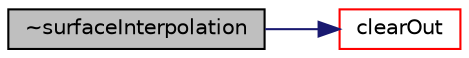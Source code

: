 digraph "~surfaceInterpolation"
{
  bgcolor="transparent";
  edge [fontname="Helvetica",fontsize="10",labelfontname="Helvetica",labelfontsize="10"];
  node [fontname="Helvetica",fontsize="10",shape=record];
  rankdir="LR";
  Node1 [label="~surfaceInterpolation",height=0.2,width=0.4,color="black", fillcolor="grey75", style="filled", fontcolor="black"];
  Node1 -> Node2 [color="midnightblue",fontsize="10",style="solid",fontname="Helvetica"];
  Node2 [label="clearOut",height=0.2,width=0.4,color="red",URL="$a02552.html#af320697688df08f1438d37a86bcaf25d",tooltip="Clear all geometry and addressing. "];
}
